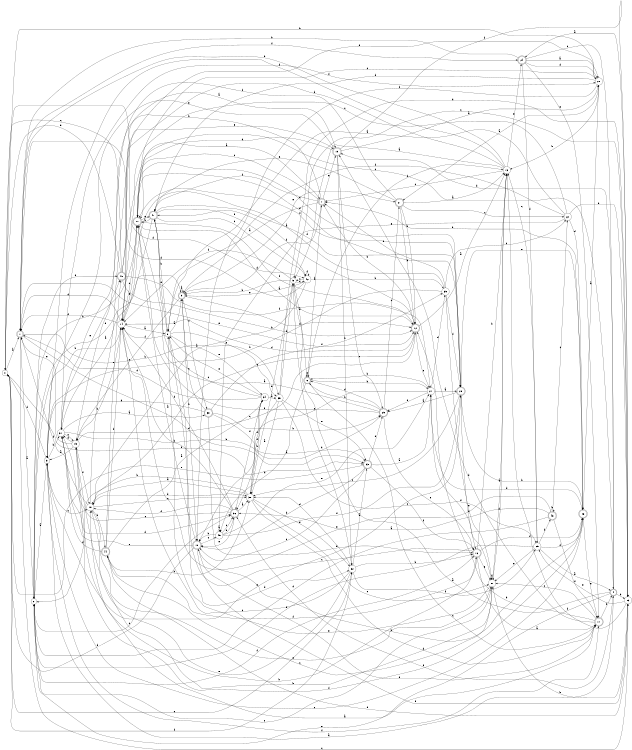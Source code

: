 digraph n37_1 {
__start0 [label="" shape="none"];

rankdir=LR;
size="8,5";

s0 [style="filled", color="black", fillcolor="white" shape="circle", label="0"];
s1 [style="rounded,filled", color="black", fillcolor="white" shape="doublecircle", label="1"];
s2 [style="filled", color="black", fillcolor="white" shape="circle", label="2"];
s3 [style="filled", color="black", fillcolor="white" shape="circle", label="3"];
s4 [style="rounded,filled", color="black", fillcolor="white" shape="doublecircle", label="4"];
s5 [style="filled", color="black", fillcolor="white" shape="circle", label="5"];
s6 [style="rounded,filled", color="black", fillcolor="white" shape="doublecircle", label="6"];
s7 [style="rounded,filled", color="black", fillcolor="white" shape="doublecircle", label="7"];
s8 [style="filled", color="black", fillcolor="white" shape="circle", label="8"];
s9 [style="rounded,filled", color="black", fillcolor="white" shape="doublecircle", label="9"];
s10 [style="rounded,filled", color="black", fillcolor="white" shape="doublecircle", label="10"];
s11 [style="rounded,filled", color="black", fillcolor="white" shape="doublecircle", label="11"];
s12 [style="rounded,filled", color="black", fillcolor="white" shape="doublecircle", label="12"];
s13 [style="filled", color="black", fillcolor="white" shape="circle", label="13"];
s14 [style="filled", color="black", fillcolor="white" shape="circle", label="14"];
s15 [style="filled", color="black", fillcolor="white" shape="circle", label="15"];
s16 [style="rounded,filled", color="black", fillcolor="white" shape="doublecircle", label="16"];
s17 [style="rounded,filled", color="black", fillcolor="white" shape="doublecircle", label="17"];
s18 [style="filled", color="black", fillcolor="white" shape="circle", label="18"];
s19 [style="rounded,filled", color="black", fillcolor="white" shape="doublecircle", label="19"];
s20 [style="filled", color="black", fillcolor="white" shape="circle", label="20"];
s21 [style="rounded,filled", color="black", fillcolor="white" shape="doublecircle", label="21"];
s22 [style="filled", color="black", fillcolor="white" shape="circle", label="22"];
s23 [style="filled", color="black", fillcolor="white" shape="circle", label="23"];
s24 [style="rounded,filled", color="black", fillcolor="white" shape="doublecircle", label="24"];
s25 [style="filled", color="black", fillcolor="white" shape="circle", label="25"];
s26 [style="rounded,filled", color="black", fillcolor="white" shape="doublecircle", label="26"];
s27 [style="filled", color="black", fillcolor="white" shape="circle", label="27"];
s28 [style="rounded,filled", color="black", fillcolor="white" shape="doublecircle", label="28"];
s29 [style="rounded,filled", color="black", fillcolor="white" shape="doublecircle", label="29"];
s30 [style="filled", color="black", fillcolor="white" shape="circle", label="30"];
s31 [style="filled", color="black", fillcolor="white" shape="circle", label="31"];
s32 [style="filled", color="black", fillcolor="white" shape="circle", label="32"];
s33 [style="rounded,filled", color="black", fillcolor="white" shape="doublecircle", label="33"];
s34 [style="filled", color="black", fillcolor="white" shape="circle", label="34"];
s35 [style="filled", color="black", fillcolor="white" shape="circle", label="35"];
s36 [style="rounded,filled", color="black", fillcolor="white" shape="doublecircle", label="36"];
s37 [style="filled", color="black", fillcolor="white" shape="circle", label="37"];
s38 [style="rounded,filled", color="black", fillcolor="white" shape="doublecircle", label="38"];
s39 [style="filled", color="black", fillcolor="white" shape="circle", label="39"];
s40 [style="rounded,filled", color="black", fillcolor="white" shape="doublecircle", label="40"];
s41 [style="rounded,filled", color="black", fillcolor="white" shape="doublecircle", label="41"];
s42 [style="filled", color="black", fillcolor="white" shape="circle", label="42"];
s43 [style="rounded,filled", color="black", fillcolor="white" shape="doublecircle", label="43"];
s44 [style="rounded,filled", color="black", fillcolor="white" shape="doublecircle", label="44"];
s45 [style="filled", color="black", fillcolor="white" shape="circle", label="45"];
s0 -> s1 [label="a"];
s0 -> s20 [label="b"];
s0 -> s32 [label="c"];
s0 -> s42 [label="d"];
s0 -> s33 [label="e"];
s0 -> s32 [label="f"];
s1 -> s2 [label="a"];
s1 -> s35 [label="b"];
s1 -> s23 [label="c"];
s1 -> s33 [label="d"];
s1 -> s12 [label="e"];
s1 -> s24 [label="f"];
s2 -> s3 [label="a"];
s2 -> s14 [label="b"];
s2 -> s36 [label="c"];
s2 -> s9 [label="d"];
s2 -> s40 [label="e"];
s2 -> s16 [label="f"];
s3 -> s4 [label="a"];
s3 -> s37 [label="b"];
s3 -> s18 [label="c"];
s3 -> s0 [label="d"];
s3 -> s28 [label="e"];
s3 -> s17 [label="f"];
s4 -> s5 [label="a"];
s4 -> s23 [label="b"];
s4 -> s11 [label="c"];
s4 -> s19 [label="d"];
s4 -> s2 [label="e"];
s4 -> s36 [label="f"];
s5 -> s6 [label="a"];
s5 -> s9 [label="b"];
s5 -> s42 [label="c"];
s5 -> s32 [label="d"];
s5 -> s30 [label="e"];
s5 -> s14 [label="f"];
s6 -> s7 [label="a"];
s6 -> s27 [label="b"];
s6 -> s17 [label="c"];
s6 -> s45 [label="d"];
s6 -> s6 [label="e"];
s6 -> s13 [label="f"];
s7 -> s8 [label="a"];
s7 -> s37 [label="b"];
s7 -> s11 [label="c"];
s7 -> s9 [label="d"];
s7 -> s19 [label="e"];
s7 -> s41 [label="f"];
s8 -> s9 [label="a"];
s8 -> s41 [label="b"];
s8 -> s35 [label="c"];
s8 -> s32 [label="d"];
s8 -> s34 [label="e"];
s8 -> s14 [label="f"];
s9 -> s9 [label="a"];
s9 -> s10 [label="b"];
s9 -> s15 [label="c"];
s9 -> s12 [label="d"];
s9 -> s21 [label="e"];
s9 -> s38 [label="f"];
s10 -> s11 [label="a"];
s10 -> s26 [label="b"];
s10 -> s45 [label="c"];
s10 -> s0 [label="d"];
s10 -> s37 [label="e"];
s10 -> s23 [label="f"];
s11 -> s12 [label="a"];
s11 -> s2 [label="b"];
s11 -> s28 [label="c"];
s11 -> s28 [label="d"];
s11 -> s41 [label="e"];
s11 -> s12 [label="f"];
s12 -> s13 [label="a"];
s12 -> s7 [label="b"];
s12 -> s18 [label="c"];
s12 -> s14 [label="d"];
s12 -> s27 [label="e"];
s12 -> s41 [label="f"];
s13 -> s5 [label="a"];
s13 -> s1 [label="b"];
s13 -> s7 [label="c"];
s13 -> s14 [label="d"];
s13 -> s24 [label="e"];
s13 -> s3 [label="f"];
s14 -> s8 [label="a"];
s14 -> s15 [label="b"];
s14 -> s11 [label="c"];
s14 -> s1 [label="d"];
s14 -> s11 [label="e"];
s14 -> s1 [label="f"];
s15 -> s3 [label="a"];
s15 -> s16 [label="b"];
s15 -> s12 [label="c"];
s15 -> s37 [label="d"];
s15 -> s1 [label="e"];
s15 -> s18 [label="f"];
s16 -> s17 [label="a"];
s16 -> s13 [label="b"];
s16 -> s8 [label="c"];
s16 -> s26 [label="d"];
s16 -> s31 [label="e"];
s16 -> s44 [label="f"];
s17 -> s18 [label="a"];
s17 -> s12 [label="b"];
s17 -> s31 [label="c"];
s17 -> s19 [label="d"];
s17 -> s10 [label="e"];
s17 -> s4 [label="f"];
s18 -> s19 [label="a"];
s18 -> s44 [label="b"];
s18 -> s30 [label="c"];
s18 -> s30 [label="d"];
s18 -> s31 [label="e"];
s18 -> s1 [label="f"];
s19 -> s20 [label="a"];
s19 -> s32 [label="b"];
s19 -> s29 [label="c"];
s19 -> s11 [label="d"];
s19 -> s3 [label="e"];
s19 -> s23 [label="f"];
s20 -> s21 [label="a"];
s20 -> s13 [label="b"];
s20 -> s11 [label="c"];
s20 -> s41 [label="d"];
s20 -> s14 [label="e"];
s20 -> s10 [label="f"];
s21 -> s13 [label="a"];
s21 -> s12 [label="b"];
s21 -> s22 [label="c"];
s21 -> s12 [label="d"];
s21 -> s41 [label="e"];
s21 -> s15 [label="f"];
s22 -> s8 [label="a"];
s22 -> s23 [label="b"];
s22 -> s14 [label="c"];
s22 -> s26 [label="d"];
s22 -> s45 [label="e"];
s22 -> s9 [label="f"];
s23 -> s24 [label="a"];
s23 -> s31 [label="b"];
s23 -> s5 [label="c"];
s23 -> s44 [label="d"];
s23 -> s25 [label="e"];
s23 -> s13 [label="f"];
s24 -> s20 [label="a"];
s24 -> s1 [label="b"];
s24 -> s4 [label="c"];
s24 -> s20 [label="d"];
s24 -> s17 [label="e"];
s24 -> s25 [label="f"];
s25 -> s4 [label="a"];
s25 -> s2 [label="b"];
s25 -> s13 [label="c"];
s25 -> s26 [label="d"];
s25 -> s31 [label="e"];
s25 -> s43 [label="f"];
s26 -> s20 [label="a"];
s26 -> s7 [label="b"];
s26 -> s3 [label="c"];
s26 -> s27 [label="d"];
s26 -> s17 [label="e"];
s26 -> s15 [label="f"];
s27 -> s28 [label="a"];
s27 -> s6 [label="b"];
s27 -> s10 [label="c"];
s27 -> s39 [label="d"];
s27 -> s29 [label="e"];
s27 -> s31 [label="f"];
s28 -> s29 [label="a"];
s28 -> s26 [label="b"];
s28 -> s30 [label="c"];
s28 -> s16 [label="d"];
s28 -> s26 [label="e"];
s28 -> s11 [label="f"];
s29 -> s11 [label="a"];
s29 -> s6 [label="b"];
s29 -> s21 [label="c"];
s29 -> s6 [label="d"];
s29 -> s16 [label="e"];
s29 -> s11 [label="f"];
s30 -> s18 [label="a"];
s30 -> s2 [label="b"];
s30 -> s31 [label="c"];
s30 -> s17 [label="d"];
s30 -> s32 [label="e"];
s30 -> s34 [label="f"];
s31 -> s13 [label="a"];
s31 -> s18 [label="b"];
s31 -> s2 [label="c"];
s31 -> s13 [label="d"];
s31 -> s8 [label="e"];
s31 -> s31 [label="f"];
s32 -> s33 [label="a"];
s32 -> s16 [label="b"];
s32 -> s14 [label="c"];
s32 -> s30 [label="d"];
s32 -> s15 [label="e"];
s32 -> s25 [label="f"];
s33 -> s27 [label="a"];
s33 -> s10 [label="b"];
s33 -> s10 [label="c"];
s33 -> s29 [label="d"];
s33 -> s0 [label="e"];
s33 -> s16 [label="f"];
s34 -> s35 [label="a"];
s34 -> s30 [label="b"];
s34 -> s41 [label="c"];
s34 -> s1 [label="d"];
s34 -> s8 [label="e"];
s34 -> s36 [label="f"];
s35 -> s30 [label="a"];
s35 -> s5 [label="b"];
s35 -> s25 [label="c"];
s35 -> s23 [label="d"];
s35 -> s33 [label="e"];
s35 -> s36 [label="f"];
s36 -> s30 [label="a"];
s36 -> s14 [label="b"];
s36 -> s37 [label="c"];
s36 -> s14 [label="d"];
s36 -> s10 [label="e"];
s36 -> s18 [label="f"];
s37 -> s38 [label="a"];
s37 -> s29 [label="b"];
s37 -> s15 [label="c"];
s37 -> s36 [label="d"];
s37 -> s40 [label="e"];
s37 -> s20 [label="f"];
s38 -> s33 [label="a"];
s38 -> s29 [label="b"];
s38 -> s9 [label="c"];
s38 -> s3 [label="d"];
s38 -> s16 [label="e"];
s38 -> s39 [label="f"];
s39 -> s14 [label="a"];
s39 -> s3 [label="b"];
s39 -> s22 [label="c"];
s39 -> s7 [label="d"];
s39 -> s31 [label="e"];
s39 -> s28 [label="f"];
s40 -> s7 [label="a"];
s40 -> s12 [label="b"];
s40 -> s0 [label="c"];
s40 -> s0 [label="d"];
s40 -> s19 [label="e"];
s40 -> s27 [label="f"];
s41 -> s37 [label="a"];
s41 -> s11 [label="b"];
s41 -> s42 [label="c"];
s41 -> s28 [label="d"];
s41 -> s8 [label="e"];
s41 -> s42 [label="f"];
s42 -> s18 [label="a"];
s42 -> s39 [label="b"];
s42 -> s5 [label="c"];
s42 -> s1 [label="d"];
s42 -> s9 [label="e"];
s42 -> s42 [label="f"];
s43 -> s36 [label="a"];
s43 -> s43 [label="b"];
s43 -> s22 [label="c"];
s43 -> s2 [label="d"];
s43 -> s14 [label="e"];
s43 -> s17 [label="f"];
s44 -> s34 [label="a"];
s44 -> s30 [label="b"];
s44 -> s31 [label="c"];
s44 -> s37 [label="d"];
s44 -> s40 [label="e"];
s44 -> s14 [label="f"];
s45 -> s45 [label="a"];
s45 -> s10 [label="b"];
s45 -> s36 [label="c"];
s45 -> s36 [label="d"];
s45 -> s27 [label="e"];
s45 -> s28 [label="f"];

}